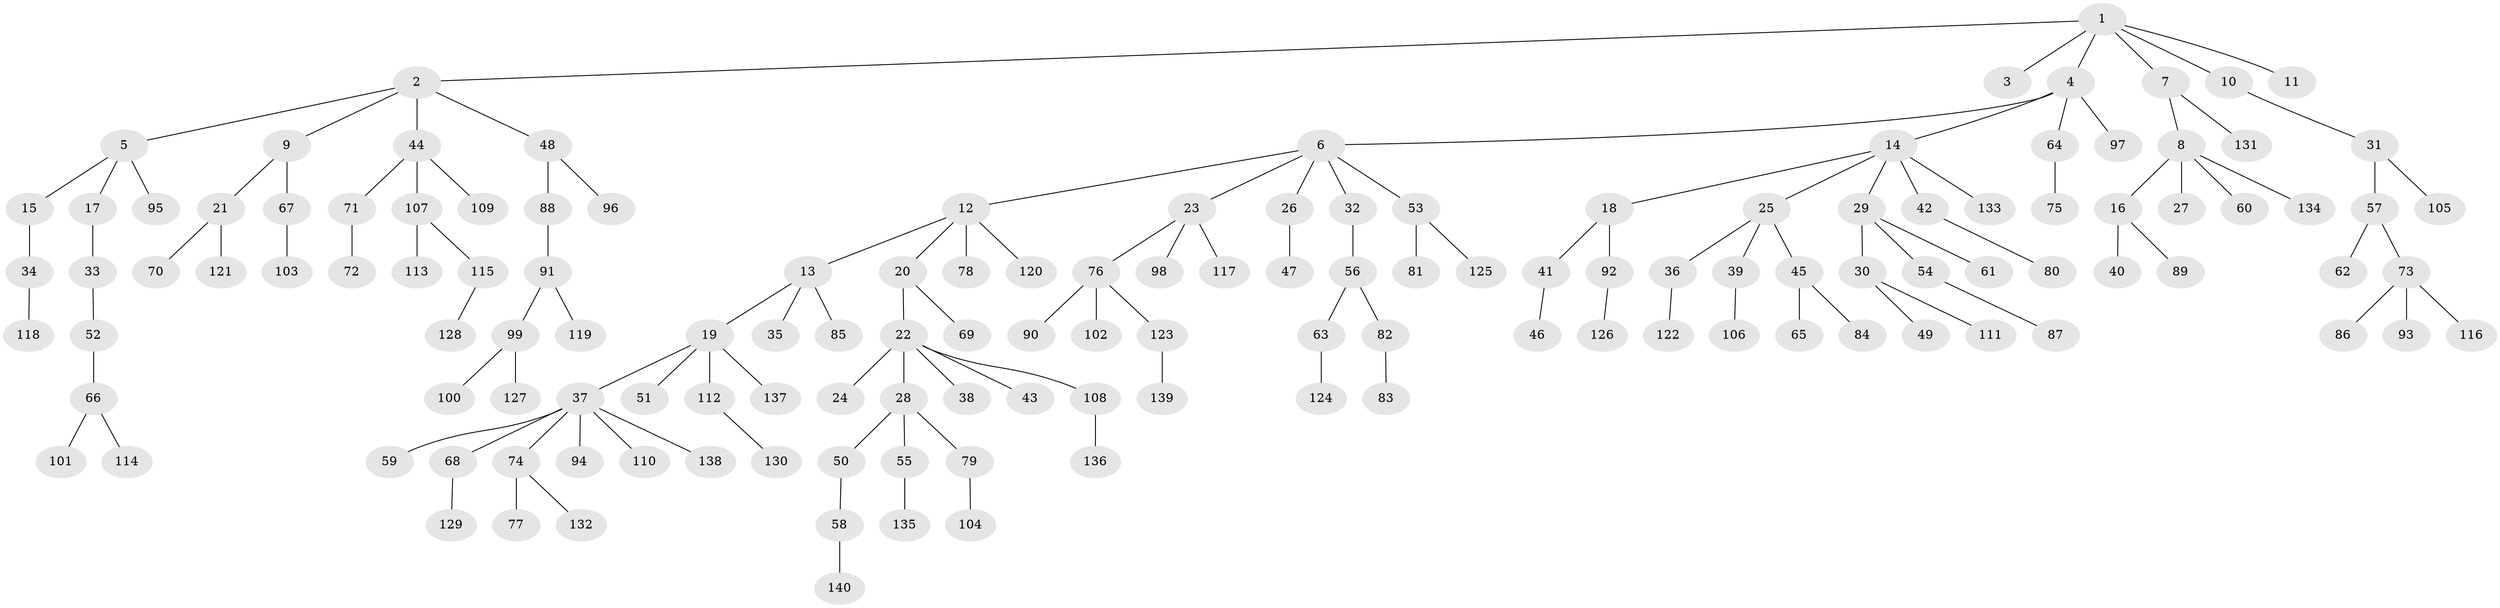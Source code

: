 // Generated by graph-tools (version 1.1) at 2025/26/03/09/25 03:26:32]
// undirected, 140 vertices, 139 edges
graph export_dot {
graph [start="1"]
  node [color=gray90,style=filled];
  1;
  2;
  3;
  4;
  5;
  6;
  7;
  8;
  9;
  10;
  11;
  12;
  13;
  14;
  15;
  16;
  17;
  18;
  19;
  20;
  21;
  22;
  23;
  24;
  25;
  26;
  27;
  28;
  29;
  30;
  31;
  32;
  33;
  34;
  35;
  36;
  37;
  38;
  39;
  40;
  41;
  42;
  43;
  44;
  45;
  46;
  47;
  48;
  49;
  50;
  51;
  52;
  53;
  54;
  55;
  56;
  57;
  58;
  59;
  60;
  61;
  62;
  63;
  64;
  65;
  66;
  67;
  68;
  69;
  70;
  71;
  72;
  73;
  74;
  75;
  76;
  77;
  78;
  79;
  80;
  81;
  82;
  83;
  84;
  85;
  86;
  87;
  88;
  89;
  90;
  91;
  92;
  93;
  94;
  95;
  96;
  97;
  98;
  99;
  100;
  101;
  102;
  103;
  104;
  105;
  106;
  107;
  108;
  109;
  110;
  111;
  112;
  113;
  114;
  115;
  116;
  117;
  118;
  119;
  120;
  121;
  122;
  123;
  124;
  125;
  126;
  127;
  128;
  129;
  130;
  131;
  132;
  133;
  134;
  135;
  136;
  137;
  138;
  139;
  140;
  1 -- 2;
  1 -- 3;
  1 -- 4;
  1 -- 7;
  1 -- 10;
  1 -- 11;
  2 -- 5;
  2 -- 9;
  2 -- 44;
  2 -- 48;
  4 -- 6;
  4 -- 14;
  4 -- 64;
  4 -- 97;
  5 -- 15;
  5 -- 17;
  5 -- 95;
  6 -- 12;
  6 -- 23;
  6 -- 26;
  6 -- 32;
  6 -- 53;
  7 -- 8;
  7 -- 131;
  8 -- 16;
  8 -- 27;
  8 -- 60;
  8 -- 134;
  9 -- 21;
  9 -- 67;
  10 -- 31;
  12 -- 13;
  12 -- 20;
  12 -- 78;
  12 -- 120;
  13 -- 19;
  13 -- 35;
  13 -- 85;
  14 -- 18;
  14 -- 25;
  14 -- 29;
  14 -- 42;
  14 -- 133;
  15 -- 34;
  16 -- 40;
  16 -- 89;
  17 -- 33;
  18 -- 41;
  18 -- 92;
  19 -- 37;
  19 -- 51;
  19 -- 112;
  19 -- 137;
  20 -- 22;
  20 -- 69;
  21 -- 70;
  21 -- 121;
  22 -- 24;
  22 -- 28;
  22 -- 38;
  22 -- 43;
  22 -- 108;
  23 -- 76;
  23 -- 98;
  23 -- 117;
  25 -- 36;
  25 -- 39;
  25 -- 45;
  26 -- 47;
  28 -- 50;
  28 -- 55;
  28 -- 79;
  29 -- 30;
  29 -- 54;
  29 -- 61;
  30 -- 49;
  30 -- 111;
  31 -- 57;
  31 -- 105;
  32 -- 56;
  33 -- 52;
  34 -- 118;
  36 -- 122;
  37 -- 59;
  37 -- 68;
  37 -- 74;
  37 -- 94;
  37 -- 110;
  37 -- 138;
  39 -- 106;
  41 -- 46;
  42 -- 80;
  44 -- 71;
  44 -- 107;
  44 -- 109;
  45 -- 65;
  45 -- 84;
  48 -- 88;
  48 -- 96;
  50 -- 58;
  52 -- 66;
  53 -- 81;
  53 -- 125;
  54 -- 87;
  55 -- 135;
  56 -- 63;
  56 -- 82;
  57 -- 62;
  57 -- 73;
  58 -- 140;
  63 -- 124;
  64 -- 75;
  66 -- 101;
  66 -- 114;
  67 -- 103;
  68 -- 129;
  71 -- 72;
  73 -- 86;
  73 -- 93;
  73 -- 116;
  74 -- 77;
  74 -- 132;
  76 -- 90;
  76 -- 102;
  76 -- 123;
  79 -- 104;
  82 -- 83;
  88 -- 91;
  91 -- 99;
  91 -- 119;
  92 -- 126;
  99 -- 100;
  99 -- 127;
  107 -- 113;
  107 -- 115;
  108 -- 136;
  112 -- 130;
  115 -- 128;
  123 -- 139;
}
